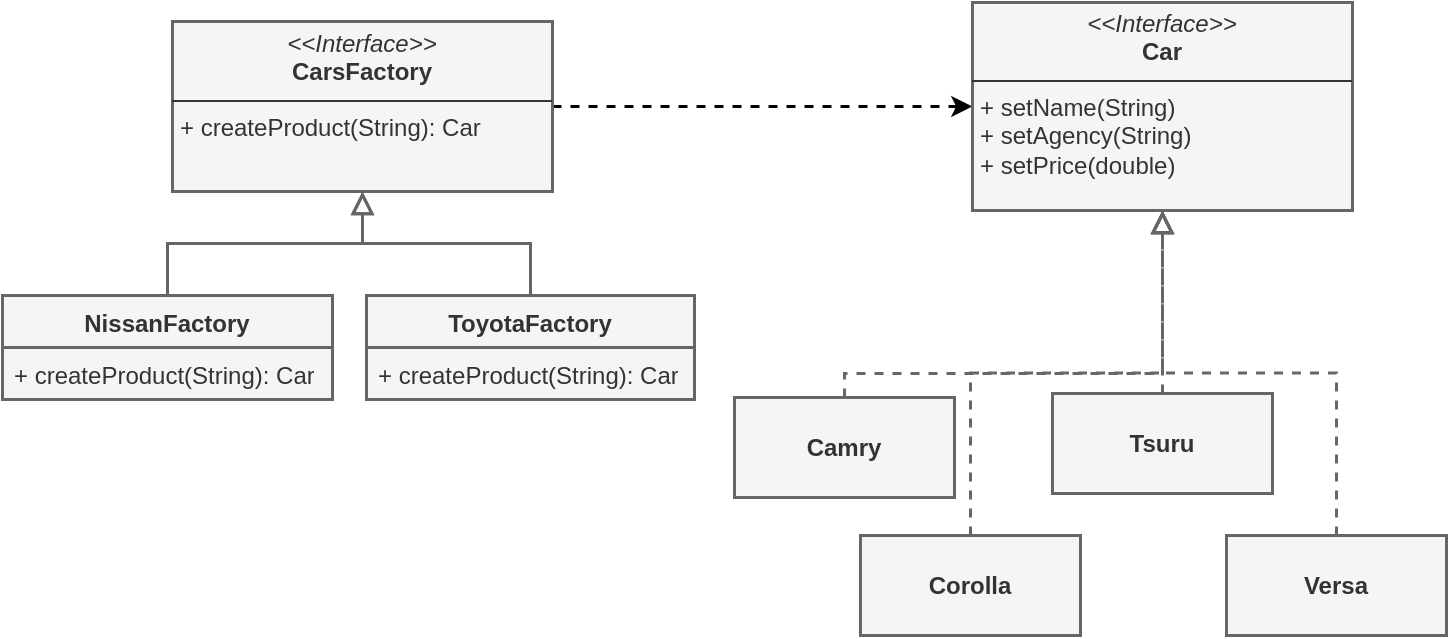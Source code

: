 <mxfile version="24.0.4" type="device" pages="9">
  <diagram id="wGtAEQ0et6kL15LMd7Z3" name="factory">
    <mxGraphModel dx="1668" dy="1165" grid="0" gridSize="10" guides="1" tooltips="1" connect="1" arrows="1" fold="1" page="0" pageScale="1" pageWidth="827" pageHeight="1169" math="0" shadow="0">
      <root>
        <mxCell id="0" />
        <mxCell id="1" parent="0" />
        <mxCell id="E0_NxPM1iG1BXp1NZpHw-1" style="edgeStyle=orthogonalEdgeStyle;rounded=0;orthogonalLoop=1;jettySize=auto;html=1;dashed=1;strokeWidth=1.5;" edge="1" parent="1" source="E0_NxPM1iG1BXp1NZpHw-2" target="E0_NxPM1iG1BXp1NZpHw-9">
          <mxGeometry relative="1" as="geometry" />
        </mxCell>
        <mxCell id="E0_NxPM1iG1BXp1NZpHw-2" value="&lt;p style=&quot;margin:0px;margin-top:4px;text-align:center;&quot;&gt;&lt;i&gt;&amp;lt;&amp;lt;Interface&amp;gt;&amp;gt;&lt;/i&gt;&lt;br&gt;&lt;b&gt;CarsFactory&lt;/b&gt;&lt;/p&gt;&lt;hr size=&quot;1&quot; style=&quot;border-style:solid;&quot;&gt;&lt;p style=&quot;margin:0px;margin-left:4px;&quot;&gt;+ createProduct(String): Car&lt;br&gt;&lt;/p&gt;" style="verticalAlign=top;align=left;overflow=fill;html=1;whiteSpace=wrap;fillColor=#f5f5f5;fontColor=#333333;strokeColor=#666666;strokeWidth=1.5;" vertex="1" parent="1">
          <mxGeometry x="-96" y="-74.5" width="190" height="85" as="geometry" />
        </mxCell>
        <mxCell id="E0_NxPM1iG1BXp1NZpHw-3" style="edgeStyle=orthogonalEdgeStyle;rounded=0;orthogonalLoop=1;jettySize=auto;html=1;endArrow=block;endFill=0;fillColor=#f5f5f5;strokeColor=#666666;endSize=8;strokeWidth=1.5;" edge="1" parent="1" source="E0_NxPM1iG1BXp1NZpHw-4" target="E0_NxPM1iG1BXp1NZpHw-2">
          <mxGeometry relative="1" as="geometry" />
        </mxCell>
        <mxCell id="E0_NxPM1iG1BXp1NZpHw-4" value="NissanFactory" style="swimlane;fontStyle=1;align=center;verticalAlign=top;childLayout=stackLayout;horizontal=1;startSize=26;horizontalStack=0;resizeParent=1;resizeParentMax=0;resizeLast=0;collapsible=1;marginBottom=0;whiteSpace=wrap;html=1;fillColor=#f5f5f5;fontColor=#333333;strokeColor=#666666;strokeWidth=1.5;" vertex="1" parent="1">
          <mxGeometry x="-181" y="62.5" width="165" height="52" as="geometry" />
        </mxCell>
        <mxCell id="E0_NxPM1iG1BXp1NZpHw-5" value="+ createProduct(String): Car" style="text;strokeColor=#666666;fillColor=#f5f5f5;align=left;verticalAlign=top;spacingLeft=4;spacingRight=4;overflow=hidden;rotatable=0;points=[[0,0.5],[1,0.5]];portConstraint=eastwest;whiteSpace=wrap;html=1;fontColor=#333333;strokeWidth=1.5;" vertex="1" parent="E0_NxPM1iG1BXp1NZpHw-4">
          <mxGeometry y="26" width="165" height="26" as="geometry" />
        </mxCell>
        <mxCell id="E0_NxPM1iG1BXp1NZpHw-6" style="edgeStyle=orthogonalEdgeStyle;rounded=0;orthogonalLoop=1;jettySize=auto;html=1;endArrow=block;endFill=0;fillColor=#f5f5f5;strokeColor=#666666;endSize=8;strokeWidth=1.5;" edge="1" parent="1" source="E0_NxPM1iG1BXp1NZpHw-7" target="E0_NxPM1iG1BXp1NZpHw-2">
          <mxGeometry relative="1" as="geometry" />
        </mxCell>
        <mxCell id="E0_NxPM1iG1BXp1NZpHw-7" value="ToyotaFactory" style="swimlane;fontStyle=1;align=center;verticalAlign=top;childLayout=stackLayout;horizontal=1;startSize=26;horizontalStack=0;resizeParent=1;resizeParentMax=0;resizeLast=0;collapsible=1;marginBottom=0;whiteSpace=wrap;html=1;fillColor=#f5f5f5;fontColor=#333333;strokeColor=#666666;strokeWidth=1.5;" vertex="1" parent="1">
          <mxGeometry x="1" y="62.5" width="164" height="52" as="geometry" />
        </mxCell>
        <mxCell id="E0_NxPM1iG1BXp1NZpHw-8" value="+ createProduct(String): Car" style="text;strokeColor=#666666;fillColor=#f5f5f5;align=left;verticalAlign=top;spacingLeft=4;spacingRight=4;overflow=hidden;rotatable=0;points=[[0,0.5],[1,0.5]];portConstraint=eastwest;whiteSpace=wrap;html=1;fontColor=#333333;strokeWidth=1.5;" vertex="1" parent="E0_NxPM1iG1BXp1NZpHw-7">
          <mxGeometry y="26" width="164" height="26" as="geometry" />
        </mxCell>
        <mxCell id="E0_NxPM1iG1BXp1NZpHw-9" value="&lt;p style=&quot;margin:0px;margin-top:4px;text-align:center;&quot;&gt;&lt;i&gt;&amp;lt;&amp;lt;Interface&amp;gt;&amp;gt;&lt;/i&gt;&lt;br&gt;&lt;b&gt;Car&lt;/b&gt;&lt;/p&gt;&lt;hr size=&quot;1&quot; style=&quot;border-style:solid;&quot;&gt;&lt;p style=&quot;margin:0px;margin-left:4px;&quot;&gt;+ setName(String)&lt;br&gt;&lt;/p&gt;&lt;p style=&quot;margin:0px;margin-left:4px;&quot;&gt;+&amp;nbsp;setAgency(String)&lt;/p&gt;&lt;p style=&quot;margin:0px;margin-left:4px;&quot;&gt;+&amp;nbsp;setPrice(double)&lt;/p&gt;" style="verticalAlign=top;align=left;overflow=fill;html=1;whiteSpace=wrap;fillColor=#f5f5f5;fontColor=#333333;strokeColor=#666666;strokeWidth=1.5;" vertex="1" parent="1">
          <mxGeometry x="304" y="-84" width="190" height="104" as="geometry" />
        </mxCell>
        <mxCell id="E0_NxPM1iG1BXp1NZpHw-10" style="edgeStyle=orthogonalEdgeStyle;rounded=0;orthogonalLoop=1;jettySize=auto;html=1;entryX=0.5;entryY=1;entryDx=0;entryDy=0;endArrow=block;endFill=0;dashed=1;fillColor=#f5f5f5;strokeColor=#666666;endSize=8;strokeWidth=1.5;" edge="1" parent="1" source="E0_NxPM1iG1BXp1NZpHw-11" target="E0_NxPM1iG1BXp1NZpHw-9">
          <mxGeometry relative="1" as="geometry">
            <Array as="points">
              <mxPoint x="240" y="101.5" />
              <mxPoint x="399" y="101.5" />
            </Array>
          </mxGeometry>
        </mxCell>
        <mxCell id="E0_NxPM1iG1BXp1NZpHw-11" value="Camry" style="html=1;whiteSpace=wrap;fontStyle=1;fillColor=#f5f5f5;fontColor=#333333;strokeColor=#666666;strokeWidth=1.5;" vertex="1" parent="1">
          <mxGeometry x="185" y="113.5" width="110" height="50" as="geometry" />
        </mxCell>
        <mxCell id="E0_NxPM1iG1BXp1NZpHw-12" style="edgeStyle=orthogonalEdgeStyle;rounded=0;orthogonalLoop=1;jettySize=auto;html=1;entryX=0.5;entryY=1;entryDx=0;entryDy=0;endArrow=block;endFill=0;dashed=1;fillColor=#f5f5f5;strokeColor=#666666;endSize=8;strokeWidth=1.5;" edge="1" parent="1" source="E0_NxPM1iG1BXp1NZpHw-13" target="E0_NxPM1iG1BXp1NZpHw-9">
          <mxGeometry relative="1" as="geometry" />
        </mxCell>
        <mxCell id="E0_NxPM1iG1BXp1NZpHw-13" value="Corolla" style="html=1;whiteSpace=wrap;fontStyle=1;fillColor=#f5f5f5;fontColor=#333333;strokeColor=#666666;strokeWidth=1.5;" vertex="1" parent="1">
          <mxGeometry x="248" y="182.5" width="110" height="50" as="geometry" />
        </mxCell>
        <mxCell id="E0_NxPM1iG1BXp1NZpHw-14" style="edgeStyle=orthogonalEdgeStyle;rounded=0;orthogonalLoop=1;jettySize=auto;html=1;entryX=0.5;entryY=1;entryDx=0;entryDy=0;endArrow=block;endFill=0;dashed=1;fillColor=#f5f5f5;strokeColor=#666666;endSize=8;strokeWidth=1.5;" edge="1" parent="1" source="E0_NxPM1iG1BXp1NZpHw-15" target="E0_NxPM1iG1BXp1NZpHw-9">
          <mxGeometry relative="1" as="geometry" />
        </mxCell>
        <mxCell id="E0_NxPM1iG1BXp1NZpHw-15" value="Tsuru" style="html=1;whiteSpace=wrap;fontStyle=1;fillColor=#f5f5f5;fontColor=#333333;strokeColor=#666666;strokeWidth=1.5;" vertex="1" parent="1">
          <mxGeometry x="344" y="111.5" width="110" height="50" as="geometry" />
        </mxCell>
        <mxCell id="E0_NxPM1iG1BXp1NZpHw-16" style="edgeStyle=orthogonalEdgeStyle;rounded=0;orthogonalLoop=1;jettySize=auto;html=1;entryX=0.5;entryY=1;entryDx=0;entryDy=0;endArrow=block;endFill=0;dashed=1;fillColor=#f5f5f5;strokeColor=#666666;endSize=8;strokeWidth=1.5;" edge="1" parent="1" source="E0_NxPM1iG1BXp1NZpHw-17" target="E0_NxPM1iG1BXp1NZpHw-9">
          <mxGeometry relative="1" as="geometry" />
        </mxCell>
        <mxCell id="E0_NxPM1iG1BXp1NZpHw-17" value="Versa" style="html=1;whiteSpace=wrap;fontStyle=1;fillColor=#f5f5f5;fontColor=#333333;strokeColor=#666666;strokeWidth=1.5;" vertex="1" parent="1">
          <mxGeometry x="431" y="182.5" width="110" height="50" as="geometry" />
        </mxCell>
      </root>
    </mxGraphModel>
  </diagram>
  <diagram name="abstractfactory" id="9gKw4WmtaWpIzOTe5Tyt">
    <mxGraphModel dx="2068" dy="1165" grid="0" gridSize="10" guides="1" tooltips="1" connect="1" arrows="1" fold="1" page="0" pageScale="1" pageWidth="827" pageHeight="1169" math="0" shadow="0">
      <root>
        <mxCell id="0" />
        <mxCell id="1" parent="0" />
        <mxCell id="bXGzcY2Fbk2C8xKgluvh-15" style="edgeStyle=orthogonalEdgeStyle;rounded=0;orthogonalLoop=1;jettySize=auto;html=1;endArrow=none;endFill=0;startArrow=classic;startFill=1;fillColor=#f5f5f5;strokeColor=#666666;" edge="1" parent="1" source="bXGzcY2Fbk2C8xKgluvh-5" target="bXGzcY2Fbk2C8xKgluvh-14">
          <mxGeometry relative="1" as="geometry" />
        </mxCell>
        <mxCell id="bXGzcY2Fbk2C8xKgluvh-5" value="&lt;p style=&quot;margin:0px;margin-top:4px;text-align:center;&quot;&gt;&lt;i&gt;&amp;lt;&amp;lt;Interface&amp;gt;&amp;gt;&lt;/i&gt;&lt;br&gt;&lt;b&gt;KingdomFactory&lt;/b&gt;&lt;br&gt;&lt;/p&gt;&lt;hr size=&quot;1&quot; style=&quot;border-style:solid;&quot;&gt;&lt;p style=&quot;margin:0px;margin-left:4px;&quot;&gt;+ makeCastle(): Castle&lt;br&gt;&lt;/p&gt;&lt;p style=&quot;margin:0px;margin-left:4px;&quot;&gt;+&amp;nbsp;makeKing():&amp;nbsp;King&lt;/p&gt;&lt;p style=&quot;margin:0px;margin-left:4px;&quot;&gt;+&amp;nbsp;makeArmy(): Army&lt;/p&gt;" style="verticalAlign=top;align=left;overflow=fill;html=1;whiteSpace=wrap;fillColor=#f5f5f5;fontColor=#333333;strokeColor=#666666;" vertex="1" parent="1">
          <mxGeometry x="-334" y="-41" width="190" height="95" as="geometry" />
        </mxCell>
        <mxCell id="bXGzcY2Fbk2C8xKgluvh-12" style="edgeStyle=orthogonalEdgeStyle;rounded=0;orthogonalLoop=1;jettySize=auto;html=1;endArrow=block;endFill=0;endSize=8;dashed=1;fillColor=#f5f5f5;strokeColor=#666666;" edge="1" parent="1" source="bXGzcY2Fbk2C8xKgluvh-6" target="bXGzcY2Fbk2C8xKgluvh-5">
          <mxGeometry relative="1" as="geometry" />
        </mxCell>
        <mxCell id="OMSpFESx-Tk9JEUMmKJM-33" style="edgeStyle=orthogonalEdgeStyle;rounded=0;orthogonalLoop=1;jettySize=auto;html=1;entryX=0.5;entryY=0;entryDx=0;entryDy=0;dashed=1;fillColor=#f5f5f5;strokeColor=#666666;" edge="1" parent="1" source="bXGzcY2Fbk2C8xKgluvh-6" target="OMSpFESx-Tk9JEUMmKJM-6">
          <mxGeometry relative="1" as="geometry" />
        </mxCell>
        <mxCell id="bXGzcY2Fbk2C8xKgluvh-6" value="MenKingdomFactory" style="swimlane;fontStyle=1;align=center;verticalAlign=top;childLayout=stackLayout;horizontal=1;startSize=26;horizontalStack=0;resizeParent=1;resizeParentMax=0;resizeLast=0;collapsible=1;marginBottom=0;whiteSpace=wrap;html=1;fillColor=#f5f5f5;fontColor=#333333;strokeColor=#666666;" vertex="1" parent="1">
          <mxGeometry x="-334" y="-181" width="190" height="85" as="geometry" />
        </mxCell>
        <mxCell id="bXGzcY2Fbk2C8xKgluvh-9" value="&lt;p style=&quot;margin: 0px 0px 0px 4px;&quot;&gt;+ makeCastle(): MenCastle&lt;br&gt;&lt;/p&gt;&lt;p style=&quot;margin: 0px 0px 0px 4px;&quot;&gt;+&amp;nbsp;makeKing():&amp;nbsp;MenKing&lt;/p&gt;&lt;p style=&quot;margin: 0px 0px 0px 4px;&quot;&gt;+&amp;nbsp;makeArmy(): MenArmy&lt;/p&gt;" style="text;strokeColor=#666666;fillColor=#f5f5f5;align=left;verticalAlign=top;spacingLeft=4;spacingRight=4;overflow=hidden;rotatable=0;points=[[0,0.5],[1,0.5]];portConstraint=eastwest;whiteSpace=wrap;html=1;fontColor=#333333;" vertex="1" parent="bXGzcY2Fbk2C8xKgluvh-6">
          <mxGeometry y="26" width="190" height="59" as="geometry" />
        </mxCell>
        <mxCell id="bXGzcY2Fbk2C8xKgluvh-13" style="edgeStyle=orthogonalEdgeStyle;rounded=0;orthogonalLoop=1;jettySize=auto;html=1;endArrow=block;endFill=0;endSize=8;dashed=1;fillColor=#f5f5f5;strokeColor=#666666;" edge="1" parent="1" source="bXGzcY2Fbk2C8xKgluvh-10" target="bXGzcY2Fbk2C8xKgluvh-5">
          <mxGeometry relative="1" as="geometry" />
        </mxCell>
        <mxCell id="bXGzcY2Fbk2C8xKgluvh-10" value="ElfKingdomFactory" style="swimlane;fontStyle=1;align=center;verticalAlign=top;childLayout=stackLayout;horizontal=1;startSize=26;horizontalStack=0;resizeParent=1;resizeParentMax=0;resizeLast=0;collapsible=1;marginBottom=0;whiteSpace=wrap;html=1;fillColor=#f5f5f5;fontColor=#333333;strokeColor=#666666;" vertex="1" parent="1">
          <mxGeometry x="-334" y="110" width="190" height="87" as="geometry" />
        </mxCell>
        <mxCell id="bXGzcY2Fbk2C8xKgluvh-11" value="&lt;p style=&quot;margin: 0px 0px 0px 4px;&quot;&gt;+ makeCastle(): ElfCastle&lt;br&gt;&lt;/p&gt;&lt;p style=&quot;margin: 0px 0px 0px 4px;&quot;&gt;+&amp;nbsp;makeKing():&amp;nbsp;ElfKing&lt;/p&gt;&lt;p style=&quot;margin: 0px 0px 0px 4px;&quot;&gt;&lt;span style=&quot;background-color: initial;&quot;&gt;+&amp;nbsp;makeArmy(): ElfArmy&lt;/span&gt;&lt;/p&gt;&lt;p style=&quot;margin: 0px 0px 0px 4px;&quot;&gt;&lt;br&gt;&lt;/p&gt;" style="text;strokeColor=#666666;fillColor=#f5f5f5;align=left;verticalAlign=top;spacingLeft=4;spacingRight=4;overflow=hidden;rotatable=0;points=[[0,0.5],[1,0.5]];portConstraint=eastwest;whiteSpace=wrap;html=1;fontColor=#333333;" vertex="1" parent="bXGzcY2Fbk2C8xKgluvh-10">
          <mxGeometry y="26" width="190" height="61" as="geometry" />
        </mxCell>
        <mxCell id="bXGzcY2Fbk2C8xKgluvh-14" value="&lt;p style=&quot;margin:0px;margin-top:4px;text-align:center;&quot;&gt;&lt;i&gt;&lt;b&gt;KingdomTestDrive&lt;/b&gt;&lt;/i&gt;&lt;br&gt;&lt;/p&gt;&lt;hr size=&quot;1&quot; style=&quot;border-style:solid;&quot;&gt;&lt;p style=&quot;margin:0px;margin-left:4px;&quot;&gt;+ createKingdom(KingdomFactory)&lt;br&gt;&lt;/p&gt;&lt;p style=&quot;margin:0px;margin-left:4px;&quot;&gt;&lt;br&gt;&lt;/p&gt;" style="verticalAlign=top;align=left;overflow=fill;html=1;whiteSpace=wrap;fillColor=#f5f5f5;fontColor=#333333;strokeColor=#666666;" vertex="1" parent="1">
          <mxGeometry x="-67" y="-28.75" width="196" height="70.5" as="geometry" />
        </mxCell>
        <mxCell id="OMSpFESx-Tk9JEUMmKJM-4" value="&lt;i style=&quot;font-weight: 400;&quot;&gt;&amp;lt;&amp;lt;Interface&amp;gt;&amp;gt;&lt;/i&gt;&lt;div&gt;Army&lt;/div&gt;" style="html=1;whiteSpace=wrap;fontStyle=1;fillColor=#f5f5f5;fontColor=#333333;strokeColor=#666666;" vertex="1" parent="1">
          <mxGeometry x="-683" y="-30" width="86" height="50" as="geometry" />
        </mxCell>
        <mxCell id="OMSpFESx-Tk9JEUMmKJM-10" style="edgeStyle=orthogonalEdgeStyle;rounded=0;orthogonalLoop=1;jettySize=auto;html=1;endArrow=block;endFill=0;endSize=8;fillColor=#f5f5f5;strokeColor=#666666;" edge="1" parent="1" source="OMSpFESx-Tk9JEUMmKJM-5" target="OMSpFESx-Tk9JEUMmKJM-4">
          <mxGeometry relative="1" as="geometry" />
        </mxCell>
        <mxCell id="OMSpFESx-Tk9JEUMmKJM-5" value="ElfArmy" style="html=1;whiteSpace=wrap;fontStyle=1;fillColor=#f5f5f5;fontColor=#333333;strokeColor=#666666;" vertex="1" parent="1">
          <mxGeometry x="-683" y="53" width="86" height="50" as="geometry" />
        </mxCell>
        <mxCell id="OMSpFESx-Tk9JEUMmKJM-9" style="edgeStyle=orthogonalEdgeStyle;rounded=0;orthogonalLoop=1;jettySize=auto;html=1;endSize=8;endArrow=block;endFill=0;fillColor=#f5f5f5;strokeColor=#666666;" edge="1" parent="1" source="OMSpFESx-Tk9JEUMmKJM-6" target="OMSpFESx-Tk9JEUMmKJM-4">
          <mxGeometry relative="1" as="geometry" />
        </mxCell>
        <mxCell id="OMSpFESx-Tk9JEUMmKJM-6" value="MenArmy" style="html=1;whiteSpace=wrap;fontStyle=1;fillColor=#f5f5f5;fontColor=#333333;strokeColor=#666666;" vertex="1" parent="1">
          <mxGeometry x="-683" y="-111" width="86" height="50" as="geometry" />
        </mxCell>
        <mxCell id="OMSpFESx-Tk9JEUMmKJM-11" value="&lt;i style=&quot;font-weight: 400;&quot;&gt;&amp;lt;&amp;lt;Interface&amp;gt;&amp;gt;&lt;/i&gt;&lt;div&gt;Castel&lt;/div&gt;" style="html=1;whiteSpace=wrap;fontStyle=1;fillColor=#f5f5f5;fontColor=#333333;strokeColor=#666666;" vertex="1" parent="1">
          <mxGeometry x="-573" y="-30" width="86" height="50" as="geometry" />
        </mxCell>
        <mxCell id="OMSpFESx-Tk9JEUMmKJM-12" style="edgeStyle=orthogonalEdgeStyle;rounded=0;orthogonalLoop=1;jettySize=auto;html=1;endArrow=block;endFill=0;endSize=8;fillColor=#f5f5f5;strokeColor=#666666;" edge="1" parent="1" source="OMSpFESx-Tk9JEUMmKJM-13" target="OMSpFESx-Tk9JEUMmKJM-11">
          <mxGeometry relative="1" as="geometry" />
        </mxCell>
        <mxCell id="OMSpFESx-Tk9JEUMmKJM-13" value="ElfCastel" style="html=1;whiteSpace=wrap;fontStyle=1;fillColor=#f5f5f5;fontColor=#333333;strokeColor=#666666;" vertex="1" parent="1">
          <mxGeometry x="-573" y="53" width="86" height="50" as="geometry" />
        </mxCell>
        <mxCell id="OMSpFESx-Tk9JEUMmKJM-14" style="edgeStyle=orthogonalEdgeStyle;rounded=0;orthogonalLoop=1;jettySize=auto;html=1;endSize=8;endArrow=block;endFill=0;fillColor=#f5f5f5;strokeColor=#666666;" edge="1" parent="1" source="OMSpFESx-Tk9JEUMmKJM-15" target="OMSpFESx-Tk9JEUMmKJM-11">
          <mxGeometry relative="1" as="geometry" />
        </mxCell>
        <mxCell id="OMSpFESx-Tk9JEUMmKJM-15" value="MenCastel" style="html=1;whiteSpace=wrap;fontStyle=1;fillColor=#f5f5f5;fontColor=#333333;strokeColor=#666666;" vertex="1" parent="1">
          <mxGeometry x="-573" y="-110" width="86" height="50" as="geometry" />
        </mxCell>
        <mxCell id="OMSpFESx-Tk9JEUMmKJM-28" value="&lt;i style=&quot;font-weight: 400;&quot;&gt;&amp;lt;&amp;lt;Interface&amp;gt;&amp;gt;&lt;/i&gt;&lt;div&gt;King&lt;/div&gt;" style="html=1;whiteSpace=wrap;fontStyle=1;fillColor=#f5f5f5;fontColor=#333333;strokeColor=#666666;" vertex="1" parent="1">
          <mxGeometry x="-464" y="-30" width="86" height="50" as="geometry" />
        </mxCell>
        <mxCell id="OMSpFESx-Tk9JEUMmKJM-29" style="edgeStyle=orthogonalEdgeStyle;rounded=0;orthogonalLoop=1;jettySize=auto;html=1;endArrow=block;endFill=0;endSize=8;fillColor=#f5f5f5;strokeColor=#666666;" edge="1" parent="1" source="OMSpFESx-Tk9JEUMmKJM-30" target="OMSpFESx-Tk9JEUMmKJM-28">
          <mxGeometry relative="1" as="geometry" />
        </mxCell>
        <mxCell id="OMSpFESx-Tk9JEUMmKJM-30" value="ElfKing" style="html=1;whiteSpace=wrap;fontStyle=1;fillColor=#f5f5f5;fontColor=#333333;strokeColor=#666666;" vertex="1" parent="1">
          <mxGeometry x="-464" y="53" width="86" height="50" as="geometry" />
        </mxCell>
        <mxCell id="OMSpFESx-Tk9JEUMmKJM-31" style="edgeStyle=orthogonalEdgeStyle;rounded=0;orthogonalLoop=1;jettySize=auto;html=1;endSize=8;endArrow=block;endFill=0;fillColor=#f5f5f5;strokeColor=#666666;" edge="1" parent="1" source="OMSpFESx-Tk9JEUMmKJM-32" target="OMSpFESx-Tk9JEUMmKJM-28">
          <mxGeometry relative="1" as="geometry" />
        </mxCell>
        <mxCell id="OMSpFESx-Tk9JEUMmKJM-32" value="MenKing" style="html=1;whiteSpace=wrap;fontStyle=1;fillColor=#f5f5f5;fontColor=#333333;strokeColor=#666666;" vertex="1" parent="1">
          <mxGeometry x="-464" y="-110" width="86" height="50" as="geometry" />
        </mxCell>
        <mxCell id="OMSpFESx-Tk9JEUMmKJM-34" style="edgeStyle=orthogonalEdgeStyle;rounded=0;orthogonalLoop=1;jettySize=auto;html=1;entryX=0.5;entryY=0;entryDx=0;entryDy=0;dashed=1;fillColor=#f5f5f5;strokeColor=#666666;" edge="1" parent="1" source="bXGzcY2Fbk2C8xKgluvh-9" target="OMSpFESx-Tk9JEUMmKJM-15">
          <mxGeometry relative="1" as="geometry">
            <Array as="points">
              <mxPoint x="-530" y="-138" />
            </Array>
          </mxGeometry>
        </mxCell>
        <mxCell id="OMSpFESx-Tk9JEUMmKJM-35" style="edgeStyle=orthogonalEdgeStyle;rounded=0;orthogonalLoop=1;jettySize=auto;html=1;entryX=0.5;entryY=0;entryDx=0;entryDy=0;dashed=1;fillColor=#f5f5f5;strokeColor=#666666;" edge="1" parent="1" source="bXGzcY2Fbk2C8xKgluvh-9" target="OMSpFESx-Tk9JEUMmKJM-32">
          <mxGeometry relative="1" as="geometry">
            <Array as="points">
              <mxPoint x="-421" y="-138" />
            </Array>
          </mxGeometry>
        </mxCell>
        <mxCell id="OMSpFESx-Tk9JEUMmKJM-36" style="edgeStyle=orthogonalEdgeStyle;rounded=0;orthogonalLoop=1;jettySize=auto;html=1;dashed=1;fillColor=#f5f5f5;strokeColor=#666666;" edge="1" parent="1" source="bXGzcY2Fbk2C8xKgluvh-11" target="OMSpFESx-Tk9JEUMmKJM-5">
          <mxGeometry relative="1" as="geometry" />
        </mxCell>
        <mxCell id="OMSpFESx-Tk9JEUMmKJM-37" style="edgeStyle=orthogonalEdgeStyle;rounded=0;orthogonalLoop=1;jettySize=auto;html=1;entryX=0.5;entryY=1;entryDx=0;entryDy=0;dashed=1;fillColor=#f5f5f5;strokeColor=#666666;" edge="1" parent="1" source="bXGzcY2Fbk2C8xKgluvh-11" target="OMSpFESx-Tk9JEUMmKJM-13">
          <mxGeometry relative="1" as="geometry" />
        </mxCell>
        <mxCell id="OMSpFESx-Tk9JEUMmKJM-38" style="edgeStyle=orthogonalEdgeStyle;rounded=0;orthogonalLoop=1;jettySize=auto;html=1;entryX=0.5;entryY=1;entryDx=0;entryDy=0;dashed=1;fillColor=#f5f5f5;strokeColor=#666666;" edge="1" parent="1" source="bXGzcY2Fbk2C8xKgluvh-11" target="OMSpFESx-Tk9JEUMmKJM-30">
          <mxGeometry relative="1" as="geometry" />
        </mxCell>
      </root>
    </mxGraphModel>
  </diagram>
  <diagram id="DDRQM6dizWSy1RE28Aje" name="builder">
    <mxGraphModel dx="868" dy="1165" grid="0" gridSize="10" guides="1" tooltips="1" connect="1" arrows="1" fold="1" page="0" pageScale="1" pageWidth="827" pageHeight="1169" math="0" shadow="0">
      <root>
        <mxCell id="0" />
        <mxCell id="1" parent="0" />
        <mxCell id="O9ZrzqgMyzzZRko6LwNx-1" style="edgeStyle=orthogonalEdgeStyle;rounded=0;orthogonalLoop=1;jettySize=auto;html=1;endArrow=none;endFill=0;startArrow=classic;startFill=1;fillColor=#f5f5f5;strokeColor=#666666;" edge="1" parent="1" source="O9ZrzqgMyzzZRko6LwNx-2">
          <mxGeometry relative="1" as="geometry">
            <mxPoint x="675" y="128.6" as="targetPoint" />
          </mxGeometry>
        </mxCell>
        <mxCell id="O9ZrzqgMyzzZRko6LwNx-2" value="&lt;p style=&quot;margin:0px;margin-top:4px;text-align:center;&quot;&gt;&lt;i&gt;&amp;lt;&amp;lt;Interface&amp;gt;&amp;gt;&lt;/i&gt;&lt;br&gt;&lt;b&gt;RobotBuilder&lt;/b&gt;&lt;br&gt;&lt;/p&gt;&lt;hr size=&quot;1&quot; style=&quot;border-style:solid;&quot;&gt;&lt;p style=&quot;margin:0px;margin-left:4px;&quot;&gt;+ buildRobotHead()&lt;br&gt;&lt;/p&gt;&lt;p style=&quot;margin:0px;margin-left:4px;&quot;&gt;+&amp;nbsp;buildRobotTorso()&lt;/p&gt;&lt;p style=&quot;margin:0px;margin-left:4px;&quot;&gt;+&amp;nbsp;buildRobotArms()&lt;/p&gt;&lt;p style=&quot;margin:0px;margin-left:4px;&quot;&gt;+&amp;nbsp;buildRobotLegs()&lt;br&gt;&lt;/p&gt;&lt;p style=&quot;margin:0px;margin-left:4px;&quot;&gt;+&amp;nbsp;getRobot()&lt;br&gt;&lt;/p&gt;&lt;p style=&quot;margin:0px;margin-left:4px;&quot;&gt;&lt;br&gt;&lt;/p&gt;" style="verticalAlign=top;align=left;overflow=fill;html=1;whiteSpace=wrap;fillColor=#f5f5f5;fontColor=#333333;strokeColor=#666666;" vertex="1" parent="1">
          <mxGeometry x="417" y="67" width="190" height="123" as="geometry" />
        </mxCell>
        <mxCell id="O9ZrzqgMyzzZRko6LwNx-3" style="edgeStyle=orthogonalEdgeStyle;rounded=0;orthogonalLoop=1;jettySize=auto;html=1;endArrow=block;endFill=0;endSize=8;dashed=1;fillColor=#f5f5f5;strokeColor=#666666;" edge="1" parent="1" source="O9ZrzqgMyzzZRko6LwNx-5" target="O9ZrzqgMyzzZRko6LwNx-2">
          <mxGeometry relative="1" as="geometry" />
        </mxCell>
        <mxCell id="O9ZrzqgMyzzZRko6LwNx-5" value="MenKingdomFactory" style="swimlane;fontStyle=1;align=center;verticalAlign=top;childLayout=stackLayout;horizontal=1;startSize=26;horizontalStack=0;resizeParent=1;resizeParentMax=0;resizeLast=0;collapsible=1;marginBottom=0;whiteSpace=wrap;html=1;fillColor=#f5f5f5;fontColor=#333333;strokeColor=#666666;" vertex="1" parent="1">
          <mxGeometry x="417" y="-58" width="190" height="85" as="geometry" />
        </mxCell>
        <mxCell id="O9ZrzqgMyzzZRko6LwNx-6" value="&lt;p style=&quot;margin: 0px 0px 0px 4px;&quot;&gt;+ makeCastle(): MenCastle&lt;br&gt;&lt;/p&gt;&lt;p style=&quot;margin: 0px 0px 0px 4px;&quot;&gt;+&amp;nbsp;makeKing():&amp;nbsp;MenKing&lt;/p&gt;&lt;p style=&quot;margin: 0px 0px 0px 4px;&quot;&gt;+&amp;nbsp;makeArmy(): MenArmy&lt;/p&gt;" style="text;strokeColor=#666666;fillColor=#f5f5f5;align=left;verticalAlign=top;spacingLeft=4;spacingRight=4;overflow=hidden;rotatable=0;points=[[0,0.5],[1,0.5]];portConstraint=eastwest;whiteSpace=wrap;html=1;fontColor=#333333;" vertex="1" parent="O9ZrzqgMyzzZRko6LwNx-5">
          <mxGeometry y="26" width="190" height="59" as="geometry" />
        </mxCell>
        <mxCell id="O9ZrzqgMyzzZRko6LwNx-7" style="edgeStyle=orthogonalEdgeStyle;rounded=0;orthogonalLoop=1;jettySize=auto;html=1;endArrow=block;endFill=0;endSize=8;dashed=1;fillColor=#f5f5f5;strokeColor=#666666;" edge="1" parent="1" source="O9ZrzqgMyzzZRko6LwNx-8" target="O9ZrzqgMyzzZRko6LwNx-2">
          <mxGeometry relative="1" as="geometry" />
        </mxCell>
        <mxCell id="O9ZrzqgMyzzZRko6LwNx-31" style="edgeStyle=orthogonalEdgeStyle;rounded=0;orthogonalLoop=1;jettySize=auto;html=1;entryX=0.5;entryY=0;entryDx=0;entryDy=0;fillColor=#f5f5f5;strokeColor=#666666;" edge="1" parent="1" source="O9ZrzqgMyzzZRko6LwNx-8" target="O9ZrzqgMyzzZRko6LwNx-23">
          <mxGeometry relative="1" as="geometry" />
        </mxCell>
        <mxCell id="O9ZrzqgMyzzZRko6LwNx-8" value="OldRobotBuilder" style="swimlane;fontStyle=1;align=center;verticalAlign=top;childLayout=stackLayout;horizontal=1;startSize=26;horizontalStack=0;resizeParent=1;resizeParentMax=0;resizeLast=0;collapsible=1;marginBottom=0;whiteSpace=wrap;html=1;fillColor=#f5f5f5;fontColor=#333333;strokeColor=#666666;" vertex="1" parent="1">
          <mxGeometry x="417" y="229" width="190" height="87" as="geometry" />
        </mxCell>
        <mxCell id="O9ZrzqgMyzzZRko6LwNx-9" value="&lt;p style=&quot;margin: 0px 0px 0px 4px;&quot;&gt;+ makeCastle(): ElfCastle&lt;br&gt;&lt;/p&gt;&lt;p style=&quot;margin: 0px 0px 0px 4px;&quot;&gt;+&amp;nbsp;makeKing():&amp;nbsp;ElfKing&lt;/p&gt;&lt;p style=&quot;margin: 0px 0px 0px 4px;&quot;&gt;&lt;span style=&quot;background-color: initial;&quot;&gt;+&amp;nbsp;makeArmy(): ElfArmy&lt;/span&gt;&lt;/p&gt;&lt;p style=&quot;margin: 0px 0px 0px 4px;&quot;&gt;&lt;br&gt;&lt;/p&gt;" style="text;strokeColor=#666666;fillColor=#f5f5f5;align=left;verticalAlign=top;spacingLeft=4;spacingRight=4;overflow=hidden;rotatable=0;points=[[0,0.5],[1,0.5]];portConstraint=eastwest;whiteSpace=wrap;html=1;fontColor=#333333;" vertex="1" parent="O9ZrzqgMyzzZRko6LwNx-8">
          <mxGeometry y="26" width="190" height="61" as="geometry" />
        </mxCell>
        <mxCell id="O9ZrzqgMyzzZRko6LwNx-23" value="Robot" style="html=1;whiteSpace=wrap;fontStyle=1;fillColor=#f5f5f5;fontColor=#333333;strokeColor=#666666;" vertex="1" parent="1">
          <mxGeometry x="467" y="355" width="90" height="29" as="geometry" />
        </mxCell>
        <mxCell id="O9ZrzqgMyzzZRko6LwNx-35" value="&lt;b&gt;&lt;i&gt;RobotDirector&lt;/i&gt;&lt;/b&gt;" style="swimlane;fontStyle=1;align=center;verticalAlign=top;childLayout=stackLayout;horizontal=1;startSize=26;horizontalStack=0;resizeParent=1;resizeParentMax=0;resizeLast=0;collapsible=1;marginBottom=0;whiteSpace=wrap;html=1;fillColor=#f5f5f5;fontColor=#333333;strokeColor=#666666;" vertex="1" parent="1">
          <mxGeometry x="675" y="85.5" width="167" height="104" as="geometry" />
        </mxCell>
        <mxCell id="O9ZrzqgMyzzZRko6LwNx-36" value="+ robotBuilder: RobotBuilder" style="text;strokeColor=#666666;fillColor=#f5f5f5;align=left;verticalAlign=top;spacingLeft=4;spacingRight=4;overflow=hidden;rotatable=0;points=[[0,0.5],[1,0.5]];portConstraint=eastwest;whiteSpace=wrap;html=1;fontColor=#333333;" vertex="1" parent="O9ZrzqgMyzzZRko6LwNx-35">
          <mxGeometry y="26" width="167" height="26" as="geometry" />
        </mxCell>
        <mxCell id="O9ZrzqgMyzzZRko6LwNx-38" value="+ getRobot(): Robot" style="text;strokeColor=#666666;fillColor=#f5f5f5;align=left;verticalAlign=top;spacingLeft=4;spacingRight=4;overflow=hidden;rotatable=0;points=[[0,0.5],[1,0.5]];portConstraint=eastwest;whiteSpace=wrap;html=1;fontColor=#333333;" vertex="1" parent="O9ZrzqgMyzzZRko6LwNx-35">
          <mxGeometry y="52" width="167" height="26" as="geometry" />
        </mxCell>
        <mxCell id="elatysUJkUy_LKZ9P3B0-1" value="+ makeRobot()" style="text;strokeColor=#666666;fillColor=#f5f5f5;align=left;verticalAlign=top;spacingLeft=4;spacingRight=4;overflow=hidden;rotatable=0;points=[[0,0.5],[1,0.5]];portConstraint=eastwest;whiteSpace=wrap;html=1;fontColor=#333333;" vertex="1" parent="O9ZrzqgMyzzZRko6LwNx-35">
          <mxGeometry y="78" width="167" height="26" as="geometry" />
        </mxCell>
      </root>
    </mxGraphModel>
  </diagram>
  <diagram id="23MeoPNLY0x8KZXHdAVh" name="composite">
    <mxGraphModel dx="1668" dy="1165" grid="0" gridSize="10" guides="1" tooltips="1" connect="1" arrows="1" fold="1" page="0" pageScale="1" pageWidth="827" pageHeight="1169" math="0" shadow="0">
      <root>
        <mxCell id="0" />
        <mxCell id="1" parent="0" />
        <mxCell id="0NDkYLSROnB4vBVlrbqS-2" value="&lt;p style=&quot;margin:0px;margin-top:4px;text-align:center;&quot;&gt;&lt;b&gt;MenuComposite&lt;/b&gt;&lt;br&gt;&lt;/p&gt;&lt;hr size=&quot;1&quot; style=&quot;border-style:solid;&quot;&gt;&lt;p style=&quot;margin:0px;margin-left:4px;&quot;&gt;+ add(MenuComponent)&lt;br&gt;&lt;/p&gt;&lt;p style=&quot;margin:0px;margin-left:4px;&quot;&gt;+&amp;nbsp;remove(MenuComponent)&lt;/p&gt;" style="verticalAlign=top;align=left;overflow=fill;html=1;whiteSpace=wrap;fillColor=#f5f5f5;fontColor=#333333;strokeColor=#666666;" vertex="1" parent="1">
          <mxGeometry x="111.5" y="57" width="159" height="92" as="geometry" />
        </mxCell>
        <mxCell id="0NDkYLSROnB4vBVlrbqS-3" style="edgeStyle=orthogonalEdgeStyle;rounded=0;orthogonalLoop=1;jettySize=auto;html=1;endArrow=none;endFill=0;endSize=8;dashed=1;startArrow=block;startFill=0;fillColor=#f5f5f5;strokeColor=#666666;" edge="1" parent="1" source="0NDkYLSROnB4vBVlrbqS-15" target="0NDkYLSROnB4vBVlrbqS-2">
          <mxGeometry relative="1" as="geometry">
            <mxPoint x="191" y="17" as="sourcePoint" />
          </mxGeometry>
        </mxCell>
        <mxCell id="0NDkYLSROnB4vBVlrbqS-15" value="&lt;p style=&quot;margin:0px;margin-top:4px;text-align:center;&quot;&gt;&lt;i&gt;&amp;lt;&amp;lt;Interface&amp;gt;&amp;gt;&lt;/i&gt;&lt;br&gt;&lt;b&gt;MenuComponent&lt;/b&gt;&lt;br&gt;&lt;/p&gt;&lt;hr size=&quot;1&quot; style=&quot;border-style:solid;&quot;&gt;&lt;p style=&quot;margin:0px;margin-left:4px;&quot;&gt;+ add(MenuComponent)&lt;br&gt;&lt;/p&gt;&lt;p style=&quot;margin:0px;margin-left:4px;&quot;&gt;+&amp;nbsp;remove(MenuComponent)&lt;/p&gt;" style="verticalAlign=top;align=left;overflow=fill;html=1;whiteSpace=wrap;fillColor=#f5f5f5;fontColor=#333333;strokeColor=#666666;" vertex="1" parent="1">
          <mxGeometry x="96" y="-88" width="190" height="92" as="geometry" />
        </mxCell>
        <mxCell id="qtkr7wiLfbXAxjRp34RG-2" style="edgeStyle=orthogonalEdgeStyle;rounded=0;orthogonalLoop=1;jettySize=auto;html=1;entryX=0.5;entryY=1;entryDx=0;entryDy=0;dashed=1;endArrow=block;endFill=0;endSize=8;fillColor=#f5f5f5;strokeColor=#666666;" edge="1" parent="1" source="qtkr7wiLfbXAxjRp34RG-1" target="0NDkYLSROnB4vBVlrbqS-15">
          <mxGeometry relative="1" as="geometry">
            <Array as="points">
              <mxPoint x="-23" y="33" />
              <mxPoint x="191" y="33" />
            </Array>
          </mxGeometry>
        </mxCell>
        <mxCell id="qtkr7wiLfbXAxjRp34RG-1" value="&lt;p style=&quot;margin:0px;margin-top:4px;text-align:center;&quot;&gt;&lt;b&gt;MenuItem&lt;/b&gt;&lt;br&gt;&lt;/p&gt;&lt;hr size=&quot;1&quot; style=&quot;border-style:solid;&quot;&gt;&lt;p style=&quot;margin:0px;margin-left:4px;&quot;&gt;+ getName()&lt;br&gt;&lt;/p&gt;&lt;p style=&quot;margin:0px;margin-left:4px;&quot;&gt;+&amp;nbsp;getPrice()&lt;/p&gt;" style="verticalAlign=top;align=left;overflow=fill;html=1;whiteSpace=wrap;fillColor=#f5f5f5;fontColor=#333333;strokeColor=#666666;" vertex="1" parent="1">
          <mxGeometry x="-42" y="57" width="114" height="92" as="geometry" />
        </mxCell>
        <mxCell id="6y6oY_WrKs45WvGrPu9y-2" style="edgeStyle=orthogonalEdgeStyle;rounded=0;orthogonalLoop=1;jettySize=auto;html=1;entryX=1;entryY=0.5;entryDx=0;entryDy=0;fillColor=#f5f5f5;strokeColor=#666666;" edge="1" parent="1" source="6y6oY_WrKs45WvGrPu9y-1" target="0NDkYLSROnB4vBVlrbqS-15">
          <mxGeometry relative="1" as="geometry" />
        </mxCell>
        <mxCell id="6y6oY_WrKs45WvGrPu9y-1" value="Client" style="html=1;whiteSpace=wrap;fontStyle=1;fillColor=#f5f5f5;fontColor=#333333;strokeColor=#666666;" vertex="1" parent="1">
          <mxGeometry x="356" y="-56.5" width="90" height="29" as="geometry" />
        </mxCell>
      </root>
    </mxGraphModel>
  </diagram>
  <diagram id="B4tWaIcEdiIfi8TDJkxg" name="decorator">
    <mxGraphModel dx="1668" dy="1165" grid="0" gridSize="10" guides="1" tooltips="1" connect="1" arrows="1" fold="1" page="0" pageScale="1" pageWidth="827" pageHeight="1169" math="0" shadow="0">
      <root>
        <mxCell id="0" />
        <mxCell id="1" parent="0" />
        <mxCell id="mcBcGqFOfp1FTOaRIPjH-1" value="&lt;p style=&quot;margin:0px;margin-top:4px;text-align:center;&quot;&gt;&lt;b&gt;PlainPizza&lt;/b&gt;&lt;br&gt;&lt;/p&gt;&lt;hr size=&quot;1&quot; style=&quot;border-style:solid;&quot;&gt;&lt;p style=&quot;margin: 0px 0px 0px 4px;&quot;&gt;+ getDescription() String&lt;br&gt;&lt;/p&gt;&lt;p style=&quot;margin: 0px 0px 0px 4px;&quot;&gt;+&amp;nbsp;getPrice(): double&lt;/p&gt;" style="verticalAlign=top;align=left;overflow=fill;html=1;whiteSpace=wrap;fillColor=#f5f5f5;fontColor=#333333;strokeColor=#666666;" vertex="1" parent="1">
          <mxGeometry x="184" y="54" width="159" height="75" as="geometry" />
        </mxCell>
        <mxCell id="mcBcGqFOfp1FTOaRIPjH-2" style="edgeStyle=orthogonalEdgeStyle;rounded=0;orthogonalLoop=1;jettySize=auto;html=1;endArrow=none;endFill=0;endSize=8;dashed=1;startArrow=block;startFill=0;fillColor=#f5f5f5;strokeColor=#666666;" edge="1" parent="1" source="mcBcGqFOfp1FTOaRIPjH-3" target="mcBcGqFOfp1FTOaRIPjH-1">
          <mxGeometry relative="1" as="geometry">
            <mxPoint x="191" y="17" as="sourcePoint" />
          </mxGeometry>
        </mxCell>
        <mxCell id="mcBcGqFOfp1FTOaRIPjH-3" value="&lt;p style=&quot;margin:0px;margin-top:4px;text-align:center;&quot;&gt;&lt;i&gt;&amp;lt;&amp;lt;Interface&amp;gt;&amp;gt;&lt;/i&gt;&lt;br&gt;&lt;b&gt;Pizza&lt;/b&gt;&lt;br&gt;&lt;/p&gt;&lt;hr size=&quot;1&quot; style=&quot;border-style:solid;&quot;&gt;&lt;p style=&quot;margin:0px;margin-left:4px;&quot;&gt;+ getDescription() String&lt;br&gt;&lt;/p&gt;&lt;p style=&quot;margin:0px;margin-left:4px;&quot;&gt;+&amp;nbsp;getPrice(): double&lt;/p&gt;" style="verticalAlign=top;align=left;overflow=fill;html=1;whiteSpace=wrap;fillColor=#f5f5f5;fontColor=#333333;strokeColor=#666666;" vertex="1" parent="1">
          <mxGeometry x="96" y="-88" width="190" height="92" as="geometry" />
        </mxCell>
        <mxCell id="mcBcGqFOfp1FTOaRIPjH-4" style="edgeStyle=orthogonalEdgeStyle;rounded=0;orthogonalLoop=1;jettySize=auto;html=1;entryX=0.5;entryY=1;entryDx=0;entryDy=0;dashed=1;endArrow=block;endFill=0;endSize=8;fillColor=#f5f5f5;strokeColor=#666666;exitX=0.5;exitY=0;exitDx=0;exitDy=0;" edge="1" parent="1" source="mcBcGqFOfp1FTOaRIPjH-5" target="mcBcGqFOfp1FTOaRIPjH-3">
          <mxGeometry relative="1" as="geometry">
            <Array as="points">
              <mxPoint x="94" y="54" />
              <mxPoint x="94" y="29" />
              <mxPoint x="191" y="29" />
            </Array>
          </mxGeometry>
        </mxCell>
        <mxCell id="mcBcGqFOfp1FTOaRIPjH-10" style="edgeStyle=orthogonalEdgeStyle;rounded=0;orthogonalLoop=1;jettySize=auto;html=1;entryX=0;entryY=0.5;entryDx=0;entryDy=0;startArrow=diamond;startFill=0;" edge="1" parent="1" source="mcBcGqFOfp1FTOaRIPjH-5" target="mcBcGqFOfp1FTOaRIPjH-3">
          <mxGeometry relative="1" as="geometry">
            <Array as="points">
              <mxPoint x="-33" y="96" />
              <mxPoint x="-33" y="-42" />
            </Array>
          </mxGeometry>
        </mxCell>
        <mxCell id="mcBcGqFOfp1FTOaRIPjH-5" value="&lt;p style=&quot;margin:0px;margin-top:4px;text-align:center;&quot;&gt;&lt;b&gt;ToppingDecorator&lt;/b&gt;&lt;br&gt;&lt;/p&gt;&lt;hr size=&quot;1&quot; style=&quot;border-style:solid;&quot;&gt;&lt;p style=&quot;margin: 0px 0px 0px 4px;&quot;&gt;+ getDescription() String&lt;br&gt;&lt;/p&gt;&lt;p style=&quot;margin: 0px 0px 0px 4px;&quot;&gt;+&amp;nbsp;getPrice(): double&lt;/p&gt;" style="verticalAlign=top;align=left;overflow=fill;html=1;whiteSpace=wrap;fillColor=#f5f5f5;fontColor=#333333;strokeColor=#666666;" vertex="1" parent="1">
          <mxGeometry x="26" y="54" width="140" height="75" as="geometry" />
        </mxCell>
        <mxCell id="mcBcGqFOfp1FTOaRIPjH-6" style="edgeStyle=orthogonalEdgeStyle;rounded=0;orthogonalLoop=1;jettySize=auto;html=1;entryX=1;entryY=0.5;entryDx=0;entryDy=0;fillColor=#f5f5f5;strokeColor=#666666;" edge="1" parent="1" source="mcBcGqFOfp1FTOaRIPjH-7" target="mcBcGqFOfp1FTOaRIPjH-3">
          <mxGeometry relative="1" as="geometry" />
        </mxCell>
        <mxCell id="mcBcGqFOfp1FTOaRIPjH-7" value="Client" style="html=1;whiteSpace=wrap;fontStyle=1;fillColor=#f5f5f5;fontColor=#333333;strokeColor=#666666;" vertex="1" parent="1">
          <mxGeometry x="356" y="-56.5" width="90" height="29" as="geometry" />
        </mxCell>
        <mxCell id="mcBcGqFOfp1FTOaRIPjH-13" style="edgeStyle=orthogonalEdgeStyle;rounded=0;orthogonalLoop=1;jettySize=auto;html=1;entryX=0.5;entryY=1;entryDx=0;entryDy=0;endArrow=block;endFill=0;endSize=8;" edge="1" parent="1" source="mcBcGqFOfp1FTOaRIPjH-11" target="mcBcGqFOfp1FTOaRIPjH-5">
          <mxGeometry relative="1" as="geometry" />
        </mxCell>
        <mxCell id="mcBcGqFOfp1FTOaRIPjH-11" value="&lt;p style=&quot;margin:0px;margin-top:4px;text-align:center;&quot;&gt;&lt;b&gt;Mozzarella&lt;/b&gt;&lt;br&gt;&lt;/p&gt;&lt;hr size=&quot;1&quot; style=&quot;border-style:solid;&quot;&gt;&lt;p style=&quot;margin: 0px 0px 0px 4px;&quot;&gt;+ getDescription() String&lt;br&gt;&lt;/p&gt;&lt;p style=&quot;margin: 0px 0px 0px 4px;&quot;&gt;+&amp;nbsp;getPrice(): double&lt;/p&gt;" style="verticalAlign=top;align=left;overflow=fill;html=1;whiteSpace=wrap;fillColor=#f5f5f5;fontColor=#333333;strokeColor=#666666;" vertex="1" parent="1">
          <mxGeometry x="-49" y="175" width="140" height="75" as="geometry" />
        </mxCell>
        <mxCell id="mcBcGqFOfp1FTOaRIPjH-14" style="edgeStyle=orthogonalEdgeStyle;rounded=0;orthogonalLoop=1;jettySize=auto;html=1;endArrow=block;endFill=0;endSize=8;" edge="1" parent="1" source="mcBcGqFOfp1FTOaRIPjH-12" target="mcBcGqFOfp1FTOaRIPjH-5">
          <mxGeometry relative="1" as="geometry" />
        </mxCell>
        <mxCell id="mcBcGqFOfp1FTOaRIPjH-12" value="&lt;p style=&quot;margin:0px;margin-top:4px;text-align:center;&quot;&gt;&lt;b&gt;TomatoSauce&lt;/b&gt;&lt;br&gt;&lt;/p&gt;&lt;hr size=&quot;1&quot; style=&quot;border-style:solid;&quot;&gt;&lt;p style=&quot;margin: 0px 0px 0px 4px;&quot;&gt;+ getDescription() String&lt;br&gt;&lt;/p&gt;&lt;p style=&quot;margin: 0px 0px 0px 4px;&quot;&gt;+&amp;nbsp;getPrice(): double&lt;/p&gt;" style="verticalAlign=top;align=left;overflow=fill;html=1;whiteSpace=wrap;fillColor=#f5f5f5;fontColor=#333333;strokeColor=#666666;" vertex="1" parent="1">
          <mxGeometry x="96" y="175" width="140" height="75" as="geometry" />
        </mxCell>
      </root>
    </mxGraphModel>
  </diagram>
  <diagram id="bj9ylUoUnsVSpLhGPD3F" name="facade">
    <mxGraphModel dx="1428" dy="1165" grid="0" gridSize="10" guides="1" tooltips="1" connect="1" arrows="1" fold="1" page="0" pageScale="1" pageWidth="827" pageHeight="1169" math="0" shadow="0">
      <root>
        <mxCell id="0" />
        <mxCell id="1" parent="0" />
        <mxCell id="JhX1N5BqsHukSrDLLulD-5" style="edgeStyle=orthogonalEdgeStyle;rounded=0;orthogonalLoop=1;jettySize=auto;html=1;dashed=1;" edge="1" parent="1" source="qlyii0HCQlwasfX-G-AA-1" target="JhX1N5BqsHukSrDLLulD-2">
          <mxGeometry relative="1" as="geometry" />
        </mxCell>
        <mxCell id="JhX1N5BqsHukSrDLLulD-6" style="edgeStyle=orthogonalEdgeStyle;rounded=0;orthogonalLoop=1;jettySize=auto;html=1;dashed=1;" edge="1" parent="1" source="qlyii0HCQlwasfX-G-AA-1" target="JhX1N5BqsHukSrDLLulD-1">
          <mxGeometry relative="1" as="geometry" />
        </mxCell>
        <mxCell id="JhX1N5BqsHukSrDLLulD-7" style="edgeStyle=orthogonalEdgeStyle;rounded=0;orthogonalLoop=1;jettySize=auto;html=1;entryX=0;entryY=0.5;entryDx=0;entryDy=0;dashed=1;" edge="1" parent="1" source="qlyii0HCQlwasfX-G-AA-1" target="JhX1N5BqsHukSrDLLulD-3">
          <mxGeometry relative="1" as="geometry" />
        </mxCell>
        <mxCell id="qlyii0HCQlwasfX-G-AA-1" value="BankFacade" style="swimlane;fontStyle=1;align=center;verticalAlign=top;childLayout=stackLayout;horizontal=1;startSize=26;horizontalStack=0;resizeParent=1;resizeParentMax=0;resizeLast=0;collapsible=1;marginBottom=0;whiteSpace=wrap;html=1;fillColor=#f5f5f5;fontColor=#333333;strokeColor=#666666;" vertex="1" parent="1">
          <mxGeometry x="-30" y="-1" width="278" height="234" as="geometry" />
        </mxCell>
        <mxCell id="qlyii0HCQlwasfX-G-AA-2" value="+ accountNumberCheck: AccountNumberCheck&lt;div&gt;&lt;br&gt;&lt;/div&gt;" style="text;strokeColor=none;fillColor=#f5f5f5;align=left;verticalAlign=top;spacingLeft=4;spacingRight=4;overflow=hidden;rotatable=0;points=[[0,0.5],[1,0.5]];portConstraint=eastwest;whiteSpace=wrap;html=1;fontColor=#333333;" vertex="1" parent="qlyii0HCQlwasfX-G-AA-1">
          <mxGeometry y="26" width="278" height="26" as="geometry" />
        </mxCell>
        <mxCell id="qlyii0HCQlwasfX-G-AA-5" value="&lt;div&gt;+&amp;nbsp;codeChecker:&amp;nbsp;SecurityCodeCheck&lt;/div&gt;&lt;div&gt;&lt;br&gt;&lt;/div&gt;" style="text;strokeColor=none;fillColor=#f5f5f5;align=left;verticalAlign=top;spacingLeft=4;spacingRight=4;overflow=hidden;rotatable=0;points=[[0,0.5],[1,0.5]];portConstraint=eastwest;whiteSpace=wrap;html=1;fontColor=#333333;" vertex="1" parent="qlyii0HCQlwasfX-G-AA-1">
          <mxGeometry y="52" width="278" height="26" as="geometry" />
        </mxCell>
        <mxCell id="qlyii0HCQlwasfX-G-AA-6" value="&lt;div&gt;+ fundsCheck:&amp;nbsp;FundsCheck&lt;/div&gt;&lt;div&gt;&lt;br&gt;&lt;/div&gt;" style="text;strokeColor=none;fillColor=#f5f5f5;align=left;verticalAlign=top;spacingLeft=4;spacingRight=4;overflow=hidden;rotatable=0;points=[[0,0.5],[1,0.5]];portConstraint=eastwest;whiteSpace=wrap;html=1;fontColor=#333333;" vertex="1" parent="qlyii0HCQlwasfX-G-AA-1">
          <mxGeometry y="78" width="278" height="26" as="geometry" />
        </mxCell>
        <mxCell id="qlyii0HCQlwasfX-G-AA-7" value="&lt;div&gt;+ bankWelcome:&amp;nbsp;WelcomeMessage&lt;/div&gt;&lt;div&gt;&lt;br&gt;&lt;/div&gt;" style="text;strokeColor=none;fillColor=#f5f5f5;align=left;verticalAlign=top;spacingLeft=4;spacingRight=4;overflow=hidden;rotatable=0;points=[[0,0.5],[1,0.5]];portConstraint=eastwest;whiteSpace=wrap;html=1;fontColor=#333333;" vertex="1" parent="qlyii0HCQlwasfX-G-AA-1">
          <mxGeometry y="104" width="278" height="26" as="geometry" />
        </mxCell>
        <mxCell id="qlyii0HCQlwasfX-G-AA-4" value="+ withdrawCash(double)" style="text;strokeColor=none;fillColor=#f5f5f5;align=left;verticalAlign=top;spacingLeft=4;spacingRight=4;overflow=hidden;rotatable=0;points=[[0,0.5],[1,0.5]];portConstraint=eastwest;whiteSpace=wrap;html=1;fontColor=#333333;" vertex="1" parent="qlyii0HCQlwasfX-G-AA-1">
          <mxGeometry y="130" width="278" height="26" as="geometry" />
        </mxCell>
        <mxCell id="qlyii0HCQlwasfX-G-AA-10" value="+ depositCash(double)" style="text;strokeColor=none;fillColor=#f5f5f5;align=left;verticalAlign=top;spacingLeft=4;spacingRight=4;overflow=hidden;rotatable=0;points=[[0,0.5],[1,0.5]];portConstraint=eastwest;whiteSpace=wrap;html=1;fontColor=#333333;" vertex="1" parent="qlyii0HCQlwasfX-G-AA-1">
          <mxGeometry y="156" width="278" height="26" as="geometry" />
        </mxCell>
        <mxCell id="qlyii0HCQlwasfX-G-AA-9" value="+ canWithdraw(double): boolean" style="text;strokeColor=none;fillColor=#f5f5f5;align=left;verticalAlign=top;spacingLeft=4;spacingRight=4;overflow=hidden;rotatable=0;points=[[0,0.5],[1,0.5]];portConstraint=eastwest;whiteSpace=wrap;html=1;fontColor=#333333;" vertex="1" parent="qlyii0HCQlwasfX-G-AA-1">
          <mxGeometry y="182" width="278" height="26" as="geometry" />
        </mxCell>
        <mxCell id="qlyii0HCQlwasfX-G-AA-8" value="+ canDeposit(double): boolean" style="text;strokeColor=none;fillColor=#f5f5f5;align=left;verticalAlign=top;spacingLeft=4;spacingRight=4;overflow=hidden;rotatable=0;points=[[0,0.5],[1,0.5]];portConstraint=eastwest;whiteSpace=wrap;html=1;fontColor=#333333;" vertex="1" parent="qlyii0HCQlwasfX-G-AA-1">
          <mxGeometry y="208" width="278" height="26" as="geometry" />
        </mxCell>
        <mxCell id="JhX1N5BqsHukSrDLLulD-1" value="&lt;p style=&quot;margin:0px;margin-top:4px;text-align:center;&quot;&gt;&lt;b&gt;AccountNumberCheck&lt;/b&gt;&lt;br&gt;&lt;/p&gt;&lt;hr size=&quot;1&quot; style=&quot;border-style:solid;&quot;&gt;&lt;p style=&quot;margin: 0px 0px 0px 4px;&quot;&gt;+ getAccountNumber() int&lt;br&gt;&lt;/p&gt;&lt;p style=&quot;margin: 0px 0px 0px 4px;&quot;&gt;+&amp;nbsp;isAccountActive(int): boolean&lt;/p&gt;" style="verticalAlign=top;align=left;overflow=fill;html=1;whiteSpace=wrap;fillColor=#f5f5f5;fontColor=#333333;strokeColor=#666666;" vertex="1" parent="1">
          <mxGeometry x="322" y="-46" width="170" height="75" as="geometry" />
        </mxCell>
        <mxCell id="JhX1N5BqsHukSrDLLulD-2" value="&lt;p style=&quot;margin:0px;margin-top:4px;text-align:center;&quot;&gt;&lt;b&gt;FundsCheck&lt;/b&gt;&lt;br&gt;&lt;/p&gt;&lt;hr size=&quot;1&quot; style=&quot;border-style:solid;&quot;&gt;&lt;p style=&quot;margin: 0px 0px 0px 4px;&quot;&gt;+ decreaseCashInAccount(double)&lt;br&gt;&lt;/p&gt;&lt;p style=&quot;margin: 0px 0px 0px 4px;&quot;&gt;+&amp;nbsp;increaseCashInAccount(double)&lt;/p&gt;&lt;p style=&quot;margin: 0px 0px 0px 4px;&quot;&gt;+&amp;nbsp;haveEnoughMoney(double)\&lt;/p&gt;&lt;p style=&quot;margin: 0px 0px 0px 4px;&quot;&gt;+&amp;nbsp;makeDeposit(double)&lt;/p&gt;" style="verticalAlign=top;align=left;overflow=fill;html=1;whiteSpace=wrap;fillColor=#f5f5f5;fontColor=#333333;strokeColor=#666666;" vertex="1" parent="1">
          <mxGeometry x="328" y="70.5" width="228" height="91" as="geometry" />
        </mxCell>
        <mxCell id="JhX1N5BqsHukSrDLLulD-3" value="&lt;p style=&quot;margin:0px;margin-top:4px;text-align:center;&quot;&gt;&lt;b&gt;SecurityCodeCheck&lt;/b&gt;&lt;br&gt;&lt;/p&gt;&lt;hr size=&quot;1&quot; style=&quot;border-style:solid;&quot;&gt;&lt;p style=&quot;margin: 0px 0px 0px 4px;&quot;&gt;+ getSecurityCode() int&lt;br&gt;&lt;/p&gt;&lt;p style=&quot;margin: 0px 0px 0px 4px;&quot;&gt;+&amp;nbsp;isCodeCorrect(int)&lt;/p&gt;" style="verticalAlign=top;align=left;overflow=fill;html=1;whiteSpace=wrap;fillColor=#f5f5f5;fontColor=#333333;strokeColor=#666666;" vertex="1" parent="1">
          <mxGeometry x="322" y="203" width="228" height="69" as="geometry" />
        </mxCell>
        <mxCell id="GHkTc8EuHRHTyshWZ4hN-1" value="Client" style="html=1;whiteSpace=wrap;fontStyle=1;fillColor=#f5f5f5;fontColor=#333333;strokeColor=#666666;" vertex="1" parent="1">
          <mxGeometry x="74" y="289" width="90" height="29" as="geometry" />
        </mxCell>
        <mxCell id="GHkTc8EuHRHTyshWZ4hN-3" style="edgeStyle=orthogonalEdgeStyle;rounded=0;orthogonalLoop=1;jettySize=auto;html=1;entryX=0.534;entryY=1.038;entryDx=0;entryDy=0;entryPerimeter=0;fillColor=#f5f5f5;strokeColor=#666666;" edge="1" parent="1" source="GHkTc8EuHRHTyshWZ4hN-1" target="qlyii0HCQlwasfX-G-AA-8">
          <mxGeometry relative="1" as="geometry" />
        </mxCell>
      </root>
    </mxGraphModel>
  </diagram>
  <diagram id="5NYF978R04YGG3dEKUa8" name="observer">
    <mxGraphModel dx="1428" dy="765" grid="0" gridSize="10" guides="1" tooltips="1" connect="1" arrows="1" fold="1" page="0" pageScale="1" pageWidth="827" pageHeight="1169" math="0" shadow="0">
      <root>
        <mxCell id="0" />
        <mxCell id="1" parent="0" />
        <mxCell id="cFBUY1I6xpGySgtD5hso-1" value="&lt;p style=&quot;margin:0px;margin-top:4px;text-align:center;&quot;&gt;&lt;i&gt;&amp;lt;&amp;lt;Interface&amp;gt;&amp;gt;&lt;/i&gt;&lt;br&gt;&lt;b&gt;Observer&lt;/b&gt;&lt;br&gt;&lt;/p&gt;&lt;hr size=&quot;1&quot; style=&quot;border-style:solid;&quot;&gt;&lt;p style=&quot;margin:0px;margin-left:4px;&quot;&gt;+ update(Event)&lt;/p&gt;" style="verticalAlign=top;align=left;overflow=fill;html=1;whiteSpace=wrap;fillColor=#f5f5f5;fontColor=#333333;strokeColor=#666666;" vertex="1" parent="1">
          <mxGeometry x="-25" y="137" width="131" height="74" as="geometry" />
        </mxCell>
        <mxCell id="Yb-nYsncKR7N9YEavmoX-14" style="edgeStyle=orthogonalEdgeStyle;rounded=0;orthogonalLoop=1;jettySize=auto;html=1;endArrow=block;endFill=0;endSize=8;" edge="1" parent="1" source="_vddIiUikTNty_lJs7bu-1" target="cFBUY1I6xpGySgtD5hso-1">
          <mxGeometry relative="1" as="geometry" />
        </mxCell>
        <mxCell id="_vddIiUikTNty_lJs7bu-1" value="&lt;p style=&quot;margin:0px;margin-top:4px;text-align:center;&quot;&gt;&lt;b&gt;Bidder&lt;/b&gt;&lt;br&gt;&lt;/p&gt;&lt;hr size=&quot;1&quot; style=&quot;border-style:solid;&quot;&gt;&lt;p style=&quot;margin: 0px 0px 0px 4px;&quot;&gt;+ update(Event)&lt;br&gt;&lt;/p&gt;" style="verticalAlign=top;align=left;overflow=fill;html=1;whiteSpace=wrap;fillColor=#f5f5f5;fontColor=#333333;strokeColor=#666666;" vertex="1" parent="1">
          <mxGeometry x="-21.5" y="255" width="124" height="69" as="geometry" />
        </mxCell>
        <mxCell id="Yb-nYsncKR7N9YEavmoX-1" value="Subject" style="swimlane;fontStyle=1;align=center;verticalAlign=top;childLayout=stackLayout;horizontal=1;startSize=26;horizontalStack=0;resizeParent=1;resizeParentMax=0;resizeLast=0;collapsible=1;marginBottom=0;whiteSpace=wrap;html=1;fillColor=#f5f5f5;fontColor=#333333;strokeColor=#666666;" vertex="1" parent="1">
          <mxGeometry x="164" y="83" width="325" height="130" as="geometry" />
        </mxCell>
        <mxCell id="Yb-nYsncKR7N9YEavmoX-2" value="+ observerList: HashMap&amp;lt;Integer, LinkedList&amp;lt;Observer&amp;gt;&amp;gt;" style="text;strokeColor=#666666;fillColor=#f5f5f5;align=left;verticalAlign=top;spacingLeft=4;spacingRight=4;overflow=hidden;rotatable=0;points=[[0,0.5],[1,0.5]];portConstraint=eastwest;whiteSpace=wrap;html=1;fontColor=#333333;" vertex="1" parent="Yb-nYsncKR7N9YEavmoX-1">
          <mxGeometry y="26" width="325" height="26" as="geometry" />
        </mxCell>
        <mxCell id="Yb-nYsncKR7N9YEavmoX-4" value="+ attach(int, Observer)" style="text;strokeColor=none;fillColor=#f5f5f5;align=left;verticalAlign=top;spacingLeft=4;spacingRight=4;overflow=hidden;rotatable=0;points=[[0,0.5],[1,0.5]];portConstraint=eastwest;whiteSpace=wrap;html=1;fontColor=#333333;" vertex="1" parent="Yb-nYsncKR7N9YEavmoX-1">
          <mxGeometry y="52" width="325" height="26" as="geometry" />
        </mxCell>
        <mxCell id="Yb-nYsncKR7N9YEavmoX-5" value="+ detach(int, Observer)" style="text;strokeColor=none;fillColor=#f5f5f5;align=left;verticalAlign=top;spacingLeft=4;spacingRight=4;overflow=hidden;rotatable=0;points=[[0,0.5],[1,0.5]];portConstraint=eastwest;whiteSpace=wrap;html=1;fontColor=#333333;" vertex="1" parent="Yb-nYsncKR7N9YEavmoX-1">
          <mxGeometry y="78" width="325" height="26" as="geometry" />
        </mxCell>
        <mxCell id="Yb-nYsncKR7N9YEavmoX-6" value="+ notifyObserver(int, Event)" style="text;strokeColor=none;fillColor=#f5f5f5;align=left;verticalAlign=top;spacingLeft=4;spacingRight=4;overflow=hidden;rotatable=0;points=[[0,0.5],[1,0.5]];portConstraint=eastwest;whiteSpace=wrap;html=1;fontColor=#333333;" vertex="1" parent="Yb-nYsncKR7N9YEavmoX-1">
          <mxGeometry y="104" width="325" height="26" as="geometry" />
        </mxCell>
        <mxCell id="Yb-nYsncKR7N9YEavmoX-13" style="edgeStyle=orthogonalEdgeStyle;rounded=0;orthogonalLoop=1;jettySize=auto;html=1;entryX=0.5;entryY=1;entryDx=0;entryDy=0;" edge="1" parent="1" source="Yb-nYsncKR7N9YEavmoX-8" target="Yb-nYsncKR7N9YEavmoX-1">
          <mxGeometry relative="1" as="geometry" />
        </mxCell>
        <mxCell id="Yb-nYsncKR7N9YEavmoX-8" value="Auctioneer" style="swimlane;fontStyle=1;align=center;verticalAlign=top;childLayout=stackLayout;horizontal=1;startSize=26;horizontalStack=0;resizeParent=1;resizeParentMax=0;resizeLast=0;collapsible=1;marginBottom=0;whiteSpace=wrap;html=1;fillColor=#f5f5f5;fontColor=#333333;strokeColor=#666666;" vertex="1" parent="1">
          <mxGeometry x="171" y="249" width="311" height="130" as="geometry" />
        </mxCell>
        <mxCell id="Yb-nYsncKR7N9YEavmoX-9" value="+ observers: HashMap&amp;lt;Integer, LinkedList&amp;lt;Observer&amp;gt;&amp;gt;" style="text;strokeColor=#666666;fillColor=#f5f5f5;align=left;verticalAlign=top;spacingLeft=4;spacingRight=4;overflow=hidden;rotatable=0;points=[[0,0.5],[1,0.5]];portConstraint=eastwest;whiteSpace=wrap;html=1;fontColor=#333333;" vertex="1" parent="Yb-nYsncKR7N9YEavmoX-8">
          <mxGeometry y="26" width="311" height="26" as="geometry" />
        </mxCell>
        <mxCell id="Yb-nYsncKR7N9YEavmoX-10" value="+ attach(int, Observer)" style="text;strokeColor=none;fillColor=#f5f5f5;align=left;verticalAlign=top;spacingLeft=4;spacingRight=4;overflow=hidden;rotatable=0;points=[[0,0.5],[1,0.5]];portConstraint=eastwest;whiteSpace=wrap;html=1;fontColor=#333333;" vertex="1" parent="Yb-nYsncKR7N9YEavmoX-8">
          <mxGeometry y="52" width="311" height="26" as="geometry" />
        </mxCell>
        <mxCell id="Yb-nYsncKR7N9YEavmoX-11" value="+ detach(int, Observer)" style="text;strokeColor=none;fillColor=#f5f5f5;align=left;verticalAlign=top;spacingLeft=4;spacingRight=4;overflow=hidden;rotatable=0;points=[[0,0.5],[1,0.5]];portConstraint=eastwest;whiteSpace=wrap;html=1;fontColor=#333333;" vertex="1" parent="Yb-nYsncKR7N9YEavmoX-8">
          <mxGeometry y="78" width="311" height="26" as="geometry" />
        </mxCell>
        <mxCell id="Yb-nYsncKR7N9YEavmoX-12" value="+ notifyObserver(int, Event)" style="text;strokeColor=none;fillColor=#f5f5f5;align=left;verticalAlign=top;spacingLeft=4;spacingRight=4;overflow=hidden;rotatable=0;points=[[0,0.5],[1,0.5]];portConstraint=eastwest;whiteSpace=wrap;html=1;fontColor=#333333;" vertex="1" parent="Yb-nYsncKR7N9YEavmoX-8">
          <mxGeometry y="104" width="311" height="26" as="geometry" />
        </mxCell>
        <mxCell id="Yb-nYsncKR7N9YEavmoX-17" style="edgeStyle=orthogonalEdgeStyle;rounded=0;orthogonalLoop=1;jettySize=auto;html=1;entryX=0.5;entryY=1;entryDx=0;entryDy=0;" edge="1" parent="1" source="Yb-nYsncKR7N9YEavmoX-15" target="Yb-nYsncKR7N9YEavmoX-8">
          <mxGeometry relative="1" as="geometry" />
        </mxCell>
        <mxCell id="Yb-nYsncKR7N9YEavmoX-15" value="Client" style="html=1;whiteSpace=wrap;fontStyle=1;fillColor=#f5f5f5;fontColor=#333333;strokeColor=#666666;" vertex="1" parent="1">
          <mxGeometry x="281" y="426" width="90" height="29" as="geometry" />
        </mxCell>
      </root>
    </mxGraphModel>
  </diagram>
  <diagram id="LsmnC2rawN_YKMPzBASv" name="template">
    <mxGraphModel dx="1216" dy="765" grid="0" gridSize="10" guides="1" tooltips="1" connect="1" arrows="1" fold="1" page="0" pageScale="1" pageWidth="827" pageHeight="1169" math="0" shadow="0">
      <root>
        <mxCell id="0" />
        <mxCell id="1" parent="0" />
        <mxCell id="oFhmACn9ZEc1mzrs6-ti-1" value="&lt;p style=&quot;margin:0px;margin-top:4px;text-align:center;&quot;&gt;&lt;i&gt;&amp;lt;&amp;lt;Interface&amp;gt;&amp;gt;&lt;/i&gt;&lt;br&gt;&lt;b&gt;OrderProcessTemplate&lt;/b&gt;&lt;br&gt;&lt;/p&gt;&lt;hr size=&quot;1&quot; style=&quot;border-style:solid;&quot;&gt;&lt;p style=&quot;margin:0px;margin-left:4px;&quot;&gt;+ doSelect()&lt;/p&gt;&lt;p style=&quot;margin:0px;margin-left:4px;&quot;&gt;+ doPayment()&lt;br&gt;&lt;/p&gt;&lt;p style=&quot;margin:0px;margin-left:4px;&quot;&gt;+&amp;nbsp;doDelivery()&lt;/p&gt;&lt;p style=&quot;margin:0px;margin-left:4px;&quot;&gt;+&amp;nbsp;processOrder()&lt;/p&gt;&lt;p style=&quot;margin:0px;margin-left:4px;&quot;&gt;+&amp;nbsp;giftWrap()&lt;/p&gt;" style="verticalAlign=top;align=left;overflow=fill;html=1;whiteSpace=wrap;fillColor=#f5f5f5;fontColor=#333333;strokeColor=#666666;" vertex="1" parent="1">
          <mxGeometry x="42" y="42" width="161" height="123" as="geometry" />
        </mxCell>
        <mxCell id="oFhmACn9ZEc1mzrs6-ti-11" style="edgeStyle=orthogonalEdgeStyle;rounded=0;orthogonalLoop=1;jettySize=auto;html=1;endArrow=block;endFill=0;endSize=8;" edge="1" parent="1" source="oFhmACn9ZEc1mzrs6-ti-6" target="oFhmACn9ZEc1mzrs6-ti-1">
          <mxGeometry relative="1" as="geometry" />
        </mxCell>
        <mxCell id="oFhmACn9ZEc1mzrs6-ti-6" value="&lt;b&gt;StoreOrder&lt;/b&gt;" style="swimlane;fontStyle=0;childLayout=stackLayout;horizontal=1;startSize=26;fillColor=#f5f5f5;horizontalStack=0;resizeParent=1;resizeParentMax=0;resizeLast=0;collapsible=1;marginBottom=0;whiteSpace=wrap;html=1;fontColor=#333333;strokeColor=#666666;" vertex="1" parent="1">
          <mxGeometry x="-25" y="221" width="140" height="120" as="geometry" />
        </mxCell>
        <mxCell id="oFhmACn9ZEc1mzrs6-ti-7" value="&lt;div&gt;+ doSelect()&lt;/div&gt;&lt;div&gt;&lt;br&gt;&lt;/div&gt;&lt;div&gt;+ doPayment()&lt;/div&gt;&lt;div&gt;&lt;br&gt;&lt;/div&gt;&lt;div&gt;+ doDelivery()&lt;/div&gt;" style="text;strokeColor=#666666;fillColor=#f5f5f5;align=left;verticalAlign=top;spacingLeft=4;spacingRight=4;overflow=hidden;rotatable=0;points=[[0,0.5],[1,0.5]];portConstraint=eastwest;whiteSpace=wrap;html=1;fontColor=#333333;" vertex="1" parent="oFhmACn9ZEc1mzrs6-ti-6">
          <mxGeometry y="26" width="140" height="94" as="geometry" />
        </mxCell>
        <mxCell id="oFhmACn9ZEc1mzrs6-ti-14" style="edgeStyle=orthogonalEdgeStyle;rounded=0;orthogonalLoop=1;jettySize=auto;html=1;endSize=8;endArrow=block;endFill=0;" edge="1" parent="1" source="oFhmACn9ZEc1mzrs6-ti-12" target="oFhmACn9ZEc1mzrs6-ti-1">
          <mxGeometry relative="1" as="geometry" />
        </mxCell>
        <mxCell id="oFhmACn9ZEc1mzrs6-ti-12" value="&lt;b&gt;NetOrder&lt;/b&gt;" style="swimlane;fontStyle=0;childLayout=stackLayout;horizontal=1;startSize=26;fillColor=#f5f5f5;horizontalStack=0;resizeParent=1;resizeParentMax=0;resizeLast=0;collapsible=1;marginBottom=0;whiteSpace=wrap;html=1;fontColor=#333333;strokeColor=#666666;" vertex="1" parent="1">
          <mxGeometry x="137.5" y="221" width="130" height="120" as="geometry" />
        </mxCell>
        <mxCell id="oFhmACn9ZEc1mzrs6-ti-13" value="&lt;div&gt;+ doSelect()&lt;/div&gt;&lt;div&gt;&lt;br&gt;&lt;/div&gt;&lt;div&gt;+ doPayment()&lt;/div&gt;&lt;div&gt;&lt;br&gt;&lt;/div&gt;&lt;div&gt;+ doDelivery()&lt;/div&gt;" style="text;strokeColor=#666666;fillColor=#f5f5f5;align=left;verticalAlign=top;spacingLeft=4;spacingRight=4;overflow=hidden;rotatable=0;points=[[0,0.5],[1,0.5]];portConstraint=eastwest;whiteSpace=wrap;html=1;fontColor=#333333;" vertex="1" parent="oFhmACn9ZEc1mzrs6-ti-12">
          <mxGeometry y="26" width="130" height="94" as="geometry" />
        </mxCell>
      </root>
    </mxGraphModel>
  </diagram>
  <diagram id="uT5YXRoka3roke1Xo7-j" name="iterator">
    <mxGraphModel dx="816" dy="765" grid="0" gridSize="10" guides="1" tooltips="1" connect="1" arrows="1" fold="1" page="0" pageScale="1" pageWidth="827" pageHeight="1169" math="0" shadow="0">
      <root>
        <mxCell id="0" />
        <mxCell id="1" parent="0" />
        <mxCell id="zieyOSirxNw9f85llHGW-1" value="Vector" style="swimlane;fontStyle=1;align=center;verticalAlign=top;childLayout=stackLayout;horizontal=1;startSize=26;horizontalStack=0;resizeParent=1;resizeParentMax=0;resizeLast=0;collapsible=1;marginBottom=0;whiteSpace=wrap;html=1;" vertex="1" parent="1">
          <mxGeometry x="44" y="122" width="160" height="164" as="geometry" />
        </mxCell>
        <mxCell id="zieyOSirxNw9f85llHGW-2" value="+ _datos: int[]" style="text;strokeColor=none;fillColor=none;align=left;verticalAlign=top;spacingLeft=4;spacingRight=4;overflow=hidden;rotatable=0;points=[[0,0.5],[1,0.5]];portConstraint=eastwest;whiteSpace=wrap;html=1;" vertex="1" parent="zieyOSirxNw9f85llHGW-1">
          <mxGeometry y="26" width="160" height="26" as="geometry" />
        </mxCell>
        <mxCell id="zieyOSirxNw9f85llHGW-3" value="" style="line;strokeWidth=1;fillColor=none;align=left;verticalAlign=middle;spacingTop=-1;spacingLeft=3;spacingRight=3;rotatable=0;labelPosition=right;points=[];portConstraint=eastwest;strokeColor=inherit;" vertex="1" parent="zieyOSirxNw9f85llHGW-1">
          <mxGeometry y="52" width="160" height="8" as="geometry" />
        </mxCell>
        <mxCell id="zieyOSirxNw9f85llHGW-4" value="+ getValor(int): int" style="text;strokeColor=none;fillColor=none;align=left;verticalAlign=top;spacingLeft=4;spacingRight=4;overflow=hidden;rotatable=0;points=[[0,0.5],[1,0.5]];portConstraint=eastwest;whiteSpace=wrap;html=1;" vertex="1" parent="zieyOSirxNw9f85llHGW-1">
          <mxGeometry y="60" width="160" height="26" as="geometry" />
        </mxCell>
        <mxCell id="zieyOSirxNw9f85llHGW-5" value="+ setValor(int)" style="text;strokeColor=none;fillColor=none;align=left;verticalAlign=top;spacingLeft=4;spacingRight=4;overflow=hidden;rotatable=0;points=[[0,0.5],[1,0.5]];portConstraint=eastwest;whiteSpace=wrap;html=1;" vertex="1" parent="zieyOSirxNw9f85llHGW-1">
          <mxGeometry y="86" width="160" height="26" as="geometry" />
        </mxCell>
        <mxCell id="zieyOSirxNw9f85llHGW-6" value="+ dimension()" style="text;strokeColor=none;fillColor=none;align=left;verticalAlign=top;spacingLeft=4;spacingRight=4;overflow=hidden;rotatable=0;points=[[0,0.5],[1,0.5]];portConstraint=eastwest;whiteSpace=wrap;html=1;" vertex="1" parent="zieyOSirxNw9f85llHGW-1">
          <mxGeometry y="112" width="160" height="26" as="geometry" />
        </mxCell>
        <mxCell id="zieyOSirxNw9f85llHGW-7" value="+ iterador(): VectorIterator" style="text;strokeColor=none;fillColor=none;align=left;verticalAlign=top;spacingLeft=4;spacingRight=4;overflow=hidden;rotatable=0;points=[[0,0.5],[1,0.5]];portConstraint=eastwest;whiteSpace=wrap;html=1;" vertex="1" parent="zieyOSirxNw9f85llHGW-1">
          <mxGeometry y="138" width="160" height="26" as="geometry" />
        </mxCell>
        <mxCell id="zieyOSirxNw9f85llHGW-8" value="VectorIterator" style="swimlane;fontStyle=1;align=center;verticalAlign=top;childLayout=stackLayout;horizontal=1;startSize=26;horizontalStack=0;resizeParent=1;resizeParentMax=0;resizeLast=0;collapsible=1;marginBottom=0;whiteSpace=wrap;html=1;" vertex="1" parent="1">
          <mxGeometry x="222" y="122" width="160" height="138" as="geometry" />
        </mxCell>
        <mxCell id="zieyOSirxNw9f85llHGW-9" value="+ _vector: int[]" style="text;strokeColor=none;fillColor=none;align=left;verticalAlign=top;spacingLeft=4;spacingRight=4;overflow=hidden;rotatable=0;points=[[0,0.5],[1,0.5]];portConstraint=eastwest;whiteSpace=wrap;html=1;" vertex="1" parent="zieyOSirxNw9f85llHGW-8">
          <mxGeometry y="26" width="160" height="26" as="geometry" />
        </mxCell>
        <mxCell id="zieyOSirxNw9f85llHGW-15" value="+ _posicion: int[]" style="text;strokeColor=none;fillColor=none;align=left;verticalAlign=top;spacingLeft=4;spacingRight=4;overflow=hidden;rotatable=0;points=[[0,0.5],[1,0.5]];portConstraint=eastwest;whiteSpace=wrap;html=1;" vertex="1" parent="zieyOSirxNw9f85llHGW-8">
          <mxGeometry y="52" width="160" height="26" as="geometry" />
        </mxCell>
        <mxCell id="zieyOSirxNw9f85llHGW-10" value="" style="line;strokeWidth=1;fillColor=none;align=left;verticalAlign=middle;spacingTop=-1;spacingLeft=3;spacingRight=3;rotatable=0;labelPosition=right;points=[];portConstraint=eastwest;strokeColor=inherit;" vertex="1" parent="zieyOSirxNw9f85llHGW-8">
          <mxGeometry y="78" width="160" height="8" as="geometry" />
        </mxCell>
        <mxCell id="zieyOSirxNw9f85llHGW-11" value="+ hasNext(): boolean" style="text;strokeColor=none;fillColor=none;align=left;verticalAlign=top;spacingLeft=4;spacingRight=4;overflow=hidden;rotatable=0;points=[[0,0.5],[1,0.5]];portConstraint=eastwest;whiteSpace=wrap;html=1;" vertex="1" parent="zieyOSirxNw9f85llHGW-8">
          <mxGeometry y="86" width="160" height="26" as="geometry" />
        </mxCell>
        <mxCell id="zieyOSirxNw9f85llHGW-12" value="+ next(): Object" style="text;strokeColor=none;fillColor=none;align=left;verticalAlign=top;spacingLeft=4;spacingRight=4;overflow=hidden;rotatable=0;points=[[0,0.5],[1,0.5]];portConstraint=eastwest;whiteSpace=wrap;html=1;" vertex="1" parent="zieyOSirxNw9f85llHGW-8">
          <mxGeometry y="112" width="160" height="26" as="geometry" />
        </mxCell>
        <mxCell id="MXsVWi0MJaT6DLxpChRV-3" style="edgeStyle=orthogonalEdgeStyle;rounded=0;orthogonalLoop=1;jettySize=auto;html=1;entryX=0.5;entryY=0;entryDx=0;entryDy=0;" edge="1" parent="1" source="MXsVWi0MJaT6DLxpChRV-1" target="zieyOSirxNw9f85llHGW-8">
          <mxGeometry relative="1" as="geometry" />
        </mxCell>
        <mxCell id="MXsVWi0MJaT6DLxpChRV-1" value="Client" style="html=1;whiteSpace=wrap;fontStyle=1;fillColor=#f5f5f5;fontColor=#333333;strokeColor=#666666;" vertex="1" parent="1">
          <mxGeometry x="175" y="45" width="90" height="29" as="geometry" />
        </mxCell>
        <mxCell id="MXsVWi0MJaT6DLxpChRV-2" style="edgeStyle=orthogonalEdgeStyle;rounded=0;orthogonalLoop=1;jettySize=auto;html=1;entryX=0.555;entryY=0;entryDx=0;entryDy=0;entryPerimeter=0;" edge="1" parent="1" source="MXsVWi0MJaT6DLxpChRV-1" target="zieyOSirxNw9f85llHGW-1">
          <mxGeometry relative="1" as="geometry" />
        </mxCell>
      </root>
    </mxGraphModel>
  </diagram>
</mxfile>
